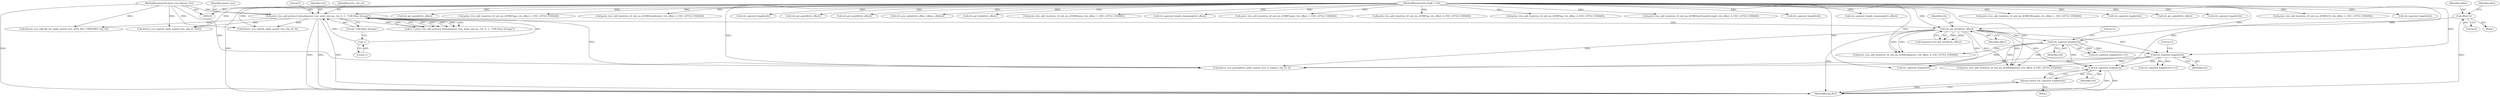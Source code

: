 digraph "0_wireshark_2cb5985bf47bdc8bea78d28483ed224abdd33dc6_1@pointer" {
"1000679" [label="(Call,tvb_captured_length(tvb))"];
"1000532" [label="(Call,tvb_reported_length(tvb))"];
"1000235" [label="(Call,tvb_get_letohl(tvb, offset))"];
"1000220" [label="(Call,proto_tree_add_protocol_format(parent_tree, proto_usb_ms, tvb, 0, -1, \"USB Mass Storage\"))"];
"1000123" [label="(MethodParameterIn,proto_tree *parent_tree)"];
"1000121" [label="(MethodParameterIn,tvbuff_t *tvb)"];
"1000225" [label="(Call,-1)"];
"1000135" [label="(Call,offset=0)"];
"1000246" [label="(Call,tvb_reported_length(tvb))"];
"1000678" [label="(Return,return tvb_captured_length(tvb);)"];
"1000471" [label="(Call,proto_tree_add_item(tree, hf_usb_ms_dCBWCBLength, tvb, offset, 1, ENC_LITTLE_ENDIAN))"];
"1000136" [label="(Identifier,offset)"];
"1000521" [label="(Call,tvb_captured_length(tvb))"];
"1000678" [label="(Return,return tvb_captured_length(tvb);)"];
"1000576" [label="(Call,tvb_get_guint8(tvb, offset))"];
"1000246" [label="(Call,tvb_reported_length(tvb))"];
"1000248" [label="(Literal,31)"];
"1000218" [label="(Call,ti = proto_tree_add_protocol_format(parent_tree, proto_usb_ms, tvb, 0, -1, \"USB Mass Storage\"))"];
"1000595" [label="(Call,tvb_captured_length(tvb))"];
"1000681" [label="(Call,dissect_scsi_payload(tvb, pinfo, parent_tree, is_request, itlq, itl, 0))"];
"1000513" [label="(Call,dissect_scsi_cdb(cdb_tvb, pinfo, parent_tree, SCSI_DEV_UNKNOWN, itlq, itl))"];
"1000313" [label="(Call,proto_tree_add_item(tree, hf_usb_ms_dCBWLUN, tvb, offset, 1, ENC_LITTLE_ENDIAN))"];
"1000223" [label="(Identifier,tvb)"];
"1000123" [label="(MethodParameterIn,proto_tree *parent_tree)"];
"1000643" [label="(Call,tvb_captured_length(tvb))"];
"1000300" [label="(Call,tvb_get_guint8(tvb, offset))"];
"1000233" [label="(Call,signature=tvb_get_letohl(tvb, offset))"];
"1000635" [label="(Call,dissect_scsi_rsp(tvb, pinfo, parent_tree, itlq, itl, 0x02))"];
"1000291" [label="(Call,proto_tree_add_item(tree, hf_usb_ms_dCBWFlags, tvb, offset, 1, ENC_LITTLE_ENDIAN))"];
"1000557" [label="(Call,proto_tree_add_item(tree, hf_usb_ms_dCSWDataResidue, tvb, offset, 4, ENC_LITTLE_ENDIAN))"];
"1000661" [label="(Call,tvb_captured_length(tvb))"];
"1000137" [label="(Literal,0)"];
"1000680" [label="(Identifier,tvb)"];
"1000690" [label="(Call,tvb_captured_length(tvb))"];
"1000225" [label="(Call,-1)"];
"1000323" [label="(Call,tvb_get_guint8(tvb, offset))"];
"1000143" [label="(Identifier,data)"];
"1000235" [label="(Call,tvb_get_letohl(tvb, offset))"];
"1000532" [label="(Call,tvb_reported_length(tvb))"];
"1000481" [label="(Call,tvb_get_guint8(tvb, offset))"];
"1000692" [label="(MethodReturn,RET)"];
"1000508" [label="(Call,tvb_new_subset(tvb, offset, cdblen, cdbrlen))"];
"1000285" [label="(Call,tvb_get_letohl(tvb, offset))"];
"1000679" [label="(Call,tvb_captured_length(tvb))"];
"1000125" [label="(Block,)"];
"1000237" [label="(Identifier,offset)"];
"1000222" [label="(Identifier,proto_usb_ms)"];
"1000221" [label="(Identifier,parent_tree)"];
"1000567" [label="(Call,proto_tree_add_item(tree, hf_usb_ms_dCSWStatus, tvb, offset, 1, ENC_LITTLE_ENDIAN))"];
"1000135" [label="(Call,offset=0)"];
"1000531" [label="(Call,tvb_reported_length(tvb)==13)"];
"1000534" [label="(Literal,13)"];
"1000256" [label="(Call,proto_tree_add_item(tree, hf_usb_ms_dCBWSignature, tvb, offset, 4, ENC_LITTLE_ENDIAN))"];
"1000227" [label="(Literal,\"USB Mass Storage\")"];
"1000245" [label="(Call,tvb_reported_length(tvb)==31)"];
"1000224" [label="(Literal,0)"];
"1000677" [label="(Block,)"];
"1000537" [label="(Call,proto_tree_add_item(tree, hf_usb_ms_dCSWSignature, tvb, offset, 4, ENC_LITTLE_ENDIAN))"];
"1000220" [label="(Call,proto_tree_add_protocol_format(parent_tree, proto_usb_ms, tvb, 0, -1, \"USB Mass Storage\"))"];
"1000533" [label="(Identifier,tvb)"];
"1000500" [label="(Call,tvb_captured_length_remaining(tvb, offset))"];
"1000306" [label="(Call,proto_tree_add_item(tree, hf_usb_ms_dCBWTarget, tvb, offset, 1, ENC_LITTLE_ENDIAN))"];
"1000547" [label="(Call,proto_tree_add_item(tree, hf_usb_ms_dCBWTag, tvb, offset, 4, ENC_LITTLE_ENDIAN))"];
"1000266" [label="(Call,proto_tree_add_item(tree, hf_usb_ms_dCBWTag, tvb, offset, 4, ENC_LITTLE_ENDIAN))"];
"1000276" [label="(Call,proto_tree_add_item(tree, hf_usb_ms_dCBWDataTransferLength, tvb, offset, 4, ENC_LITTLE_ENDIAN))"];
"1000620" [label="(Call,tvb_captured_length(tvb))"];
"1000121" [label="(MethodParameterIn,tvbuff_t *tvb)"];
"1000247" [label="(Identifier,tvb)"];
"1000626" [label="(Call,dissect_scsi_rsp(tvb, pinfo, parent_tree, itlq, itl, 0))"];
"1000226" [label="(Literal,1)"];
"1000236" [label="(Identifier,tvb)"];
"1000494" [label="(Call,tvb_captured_length_remaining(tvb, offset))"];
"1000679" -> "1000678"  [label="AST: "];
"1000679" -> "1000680"  [label="CFG: "];
"1000680" -> "1000679"  [label="AST: "];
"1000678" -> "1000679"  [label="CFG: "];
"1000679" -> "1000692"  [label="DDG: "];
"1000679" -> "1000692"  [label="DDG: "];
"1000679" -> "1000678"  [label="DDG: "];
"1000532" -> "1000679"  [label="DDG: "];
"1000235" -> "1000679"  [label="DDG: "];
"1000246" -> "1000679"  [label="DDG: "];
"1000121" -> "1000679"  [label="DDG: "];
"1000532" -> "1000531"  [label="AST: "];
"1000532" -> "1000533"  [label="CFG: "];
"1000533" -> "1000532"  [label="AST: "];
"1000534" -> "1000532"  [label="CFG: "];
"1000532" -> "1000531"  [label="DDG: "];
"1000235" -> "1000532"  [label="DDG: "];
"1000246" -> "1000532"  [label="DDG: "];
"1000121" -> "1000532"  [label="DDG: "];
"1000532" -> "1000537"  [label="DDG: "];
"1000532" -> "1000661"  [label="DDG: "];
"1000532" -> "1000681"  [label="DDG: "];
"1000235" -> "1000233"  [label="AST: "];
"1000235" -> "1000237"  [label="CFG: "];
"1000236" -> "1000235"  [label="AST: "];
"1000237" -> "1000235"  [label="AST: "];
"1000233" -> "1000235"  [label="CFG: "];
"1000235" -> "1000692"  [label="DDG: "];
"1000235" -> "1000233"  [label="DDG: "];
"1000235" -> "1000233"  [label="DDG: "];
"1000220" -> "1000235"  [label="DDG: "];
"1000121" -> "1000235"  [label="DDG: "];
"1000135" -> "1000235"  [label="DDG: "];
"1000235" -> "1000246"  [label="DDG: "];
"1000235" -> "1000256"  [label="DDG: "];
"1000235" -> "1000256"  [label="DDG: "];
"1000235" -> "1000537"  [label="DDG: "];
"1000235" -> "1000537"  [label="DDG: "];
"1000235" -> "1000661"  [label="DDG: "];
"1000235" -> "1000681"  [label="DDG: "];
"1000220" -> "1000218"  [label="AST: "];
"1000220" -> "1000227"  [label="CFG: "];
"1000221" -> "1000220"  [label="AST: "];
"1000222" -> "1000220"  [label="AST: "];
"1000223" -> "1000220"  [label="AST: "];
"1000224" -> "1000220"  [label="AST: "];
"1000225" -> "1000220"  [label="AST: "];
"1000227" -> "1000220"  [label="AST: "];
"1000218" -> "1000220"  [label="CFG: "];
"1000220" -> "1000692"  [label="DDG: "];
"1000220" -> "1000692"  [label="DDG: "];
"1000220" -> "1000692"  [label="DDG: "];
"1000220" -> "1000218"  [label="DDG: "];
"1000220" -> "1000218"  [label="DDG: "];
"1000220" -> "1000218"  [label="DDG: "];
"1000220" -> "1000218"  [label="DDG: "];
"1000220" -> "1000218"  [label="DDG: "];
"1000220" -> "1000218"  [label="DDG: "];
"1000123" -> "1000220"  [label="DDG: "];
"1000121" -> "1000220"  [label="DDG: "];
"1000225" -> "1000220"  [label="DDG: "];
"1000220" -> "1000513"  [label="DDG: "];
"1000220" -> "1000626"  [label="DDG: "];
"1000220" -> "1000635"  [label="DDG: "];
"1000220" -> "1000681"  [label="DDG: "];
"1000123" -> "1000120"  [label="AST: "];
"1000123" -> "1000692"  [label="DDG: "];
"1000123" -> "1000513"  [label="DDG: "];
"1000123" -> "1000626"  [label="DDG: "];
"1000123" -> "1000635"  [label="DDG: "];
"1000123" -> "1000681"  [label="DDG: "];
"1000121" -> "1000120"  [label="AST: "];
"1000121" -> "1000692"  [label="DDG: "];
"1000121" -> "1000246"  [label="DDG: "];
"1000121" -> "1000256"  [label="DDG: "];
"1000121" -> "1000266"  [label="DDG: "];
"1000121" -> "1000276"  [label="DDG: "];
"1000121" -> "1000285"  [label="DDG: "];
"1000121" -> "1000291"  [label="DDG: "];
"1000121" -> "1000300"  [label="DDG: "];
"1000121" -> "1000306"  [label="DDG: "];
"1000121" -> "1000313"  [label="DDG: "];
"1000121" -> "1000323"  [label="DDG: "];
"1000121" -> "1000471"  [label="DDG: "];
"1000121" -> "1000481"  [label="DDG: "];
"1000121" -> "1000494"  [label="DDG: "];
"1000121" -> "1000500"  [label="DDG: "];
"1000121" -> "1000508"  [label="DDG: "];
"1000121" -> "1000521"  [label="DDG: "];
"1000121" -> "1000537"  [label="DDG: "];
"1000121" -> "1000547"  [label="DDG: "];
"1000121" -> "1000557"  [label="DDG: "];
"1000121" -> "1000567"  [label="DDG: "];
"1000121" -> "1000576"  [label="DDG: "];
"1000121" -> "1000595"  [label="DDG: "];
"1000121" -> "1000620"  [label="DDG: "];
"1000121" -> "1000626"  [label="DDG: "];
"1000121" -> "1000635"  [label="DDG: "];
"1000121" -> "1000643"  [label="DDG: "];
"1000121" -> "1000661"  [label="DDG: "];
"1000121" -> "1000681"  [label="DDG: "];
"1000121" -> "1000690"  [label="DDG: "];
"1000225" -> "1000226"  [label="CFG: "];
"1000226" -> "1000225"  [label="AST: "];
"1000227" -> "1000225"  [label="CFG: "];
"1000135" -> "1000125"  [label="AST: "];
"1000135" -> "1000137"  [label="CFG: "];
"1000136" -> "1000135"  [label="AST: "];
"1000137" -> "1000135"  [label="AST: "];
"1000143" -> "1000135"  [label="CFG: "];
"1000135" -> "1000692"  [label="DDG: "];
"1000246" -> "1000245"  [label="AST: "];
"1000246" -> "1000247"  [label="CFG: "];
"1000247" -> "1000246"  [label="AST: "];
"1000248" -> "1000246"  [label="CFG: "];
"1000246" -> "1000245"  [label="DDG: "];
"1000246" -> "1000256"  [label="DDG: "];
"1000246" -> "1000537"  [label="DDG: "];
"1000246" -> "1000661"  [label="DDG: "];
"1000246" -> "1000681"  [label="DDG: "];
"1000678" -> "1000677"  [label="AST: "];
"1000692" -> "1000678"  [label="CFG: "];
"1000678" -> "1000692"  [label="DDG: "];
}
